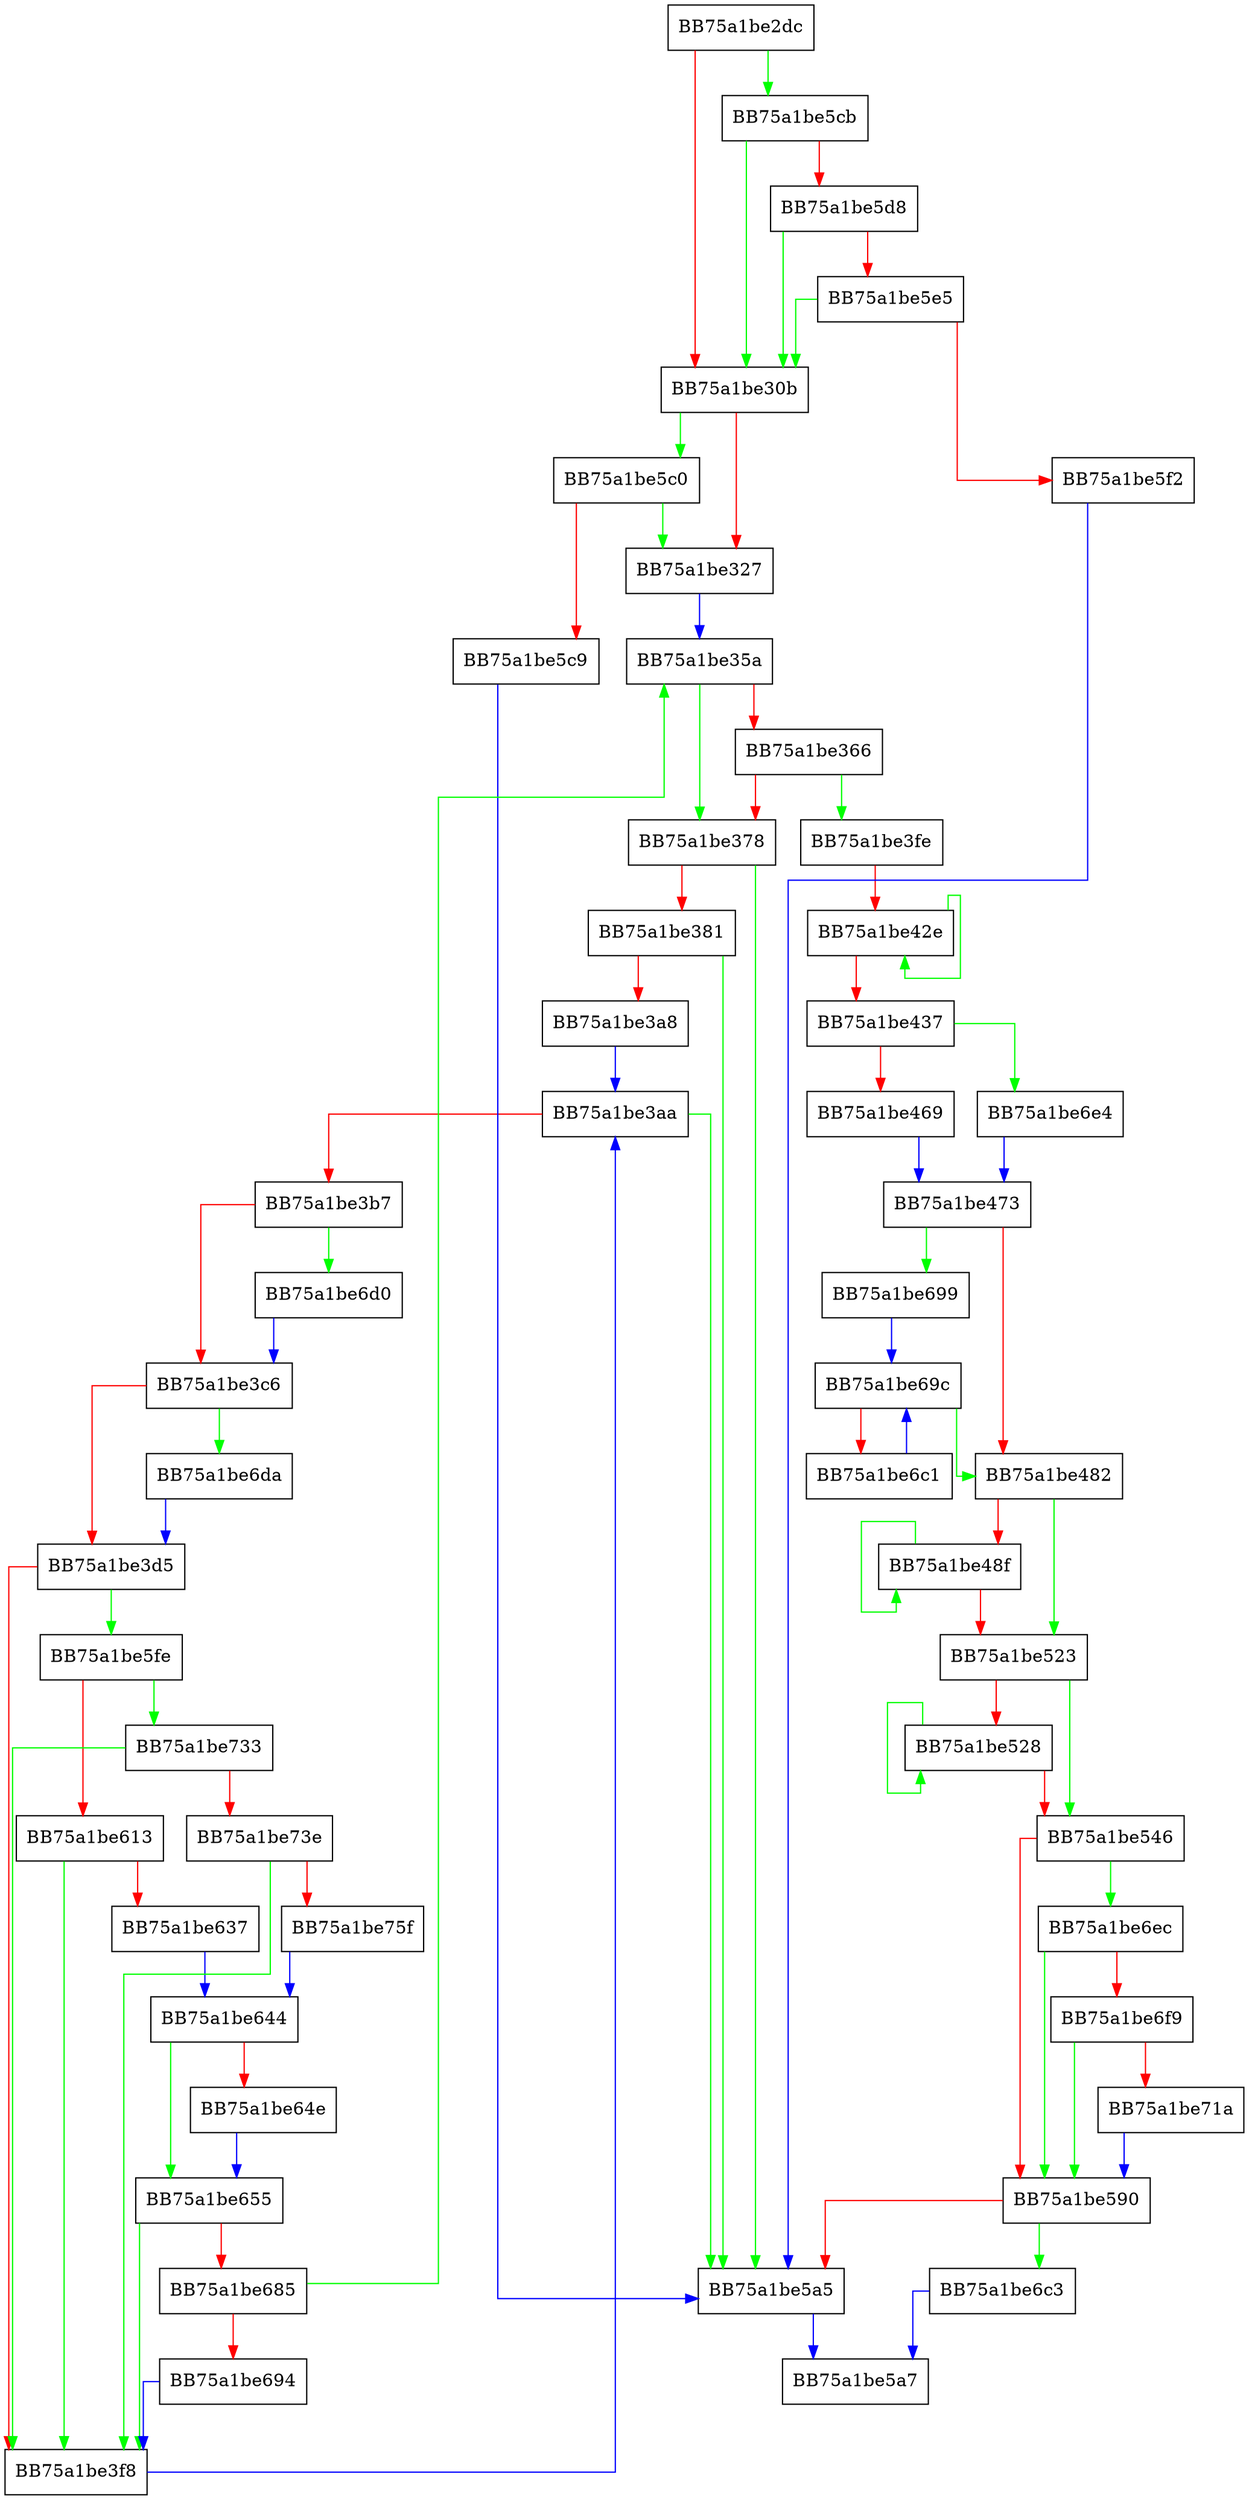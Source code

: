 digraph scan_compiler_worker {
  node [shape="box"];
  graph [splines=ortho];
  BB75a1be2dc -> BB75a1be5cb [color="green"];
  BB75a1be2dc -> BB75a1be30b [color="red"];
  BB75a1be30b -> BB75a1be5c0 [color="green"];
  BB75a1be30b -> BB75a1be327 [color="red"];
  BB75a1be327 -> BB75a1be35a [color="blue"];
  BB75a1be35a -> BB75a1be378 [color="green"];
  BB75a1be35a -> BB75a1be366 [color="red"];
  BB75a1be366 -> BB75a1be3fe [color="green"];
  BB75a1be366 -> BB75a1be378 [color="red"];
  BB75a1be378 -> BB75a1be5a5 [color="green"];
  BB75a1be378 -> BB75a1be381 [color="red"];
  BB75a1be381 -> BB75a1be5a5 [color="green"];
  BB75a1be381 -> BB75a1be3a8 [color="red"];
  BB75a1be3a8 -> BB75a1be3aa [color="blue"];
  BB75a1be3aa -> BB75a1be5a5 [color="green"];
  BB75a1be3aa -> BB75a1be3b7 [color="red"];
  BB75a1be3b7 -> BB75a1be6d0 [color="green"];
  BB75a1be3b7 -> BB75a1be3c6 [color="red"];
  BB75a1be3c6 -> BB75a1be6da [color="green"];
  BB75a1be3c6 -> BB75a1be3d5 [color="red"];
  BB75a1be3d5 -> BB75a1be5fe [color="green"];
  BB75a1be3d5 -> BB75a1be3f8 [color="red"];
  BB75a1be3f8 -> BB75a1be3aa [color="blue"];
  BB75a1be3fe -> BB75a1be42e [color="red"];
  BB75a1be42e -> BB75a1be42e [color="green"];
  BB75a1be42e -> BB75a1be437 [color="red"];
  BB75a1be437 -> BB75a1be6e4 [color="green"];
  BB75a1be437 -> BB75a1be469 [color="red"];
  BB75a1be469 -> BB75a1be473 [color="blue"];
  BB75a1be473 -> BB75a1be699 [color="green"];
  BB75a1be473 -> BB75a1be482 [color="red"];
  BB75a1be482 -> BB75a1be523 [color="green"];
  BB75a1be482 -> BB75a1be48f [color="red"];
  BB75a1be48f -> BB75a1be48f [color="green"];
  BB75a1be48f -> BB75a1be523 [color="red"];
  BB75a1be523 -> BB75a1be546 [color="green"];
  BB75a1be523 -> BB75a1be528 [color="red"];
  BB75a1be528 -> BB75a1be528 [color="green"];
  BB75a1be528 -> BB75a1be546 [color="red"];
  BB75a1be546 -> BB75a1be6ec [color="green"];
  BB75a1be546 -> BB75a1be590 [color="red"];
  BB75a1be590 -> BB75a1be6c3 [color="green"];
  BB75a1be590 -> BB75a1be5a5 [color="red"];
  BB75a1be5a5 -> BB75a1be5a7 [color="blue"];
  BB75a1be5c0 -> BB75a1be327 [color="green"];
  BB75a1be5c0 -> BB75a1be5c9 [color="red"];
  BB75a1be5c9 -> BB75a1be5a5 [color="blue"];
  BB75a1be5cb -> BB75a1be30b [color="green"];
  BB75a1be5cb -> BB75a1be5d8 [color="red"];
  BB75a1be5d8 -> BB75a1be30b [color="green"];
  BB75a1be5d8 -> BB75a1be5e5 [color="red"];
  BB75a1be5e5 -> BB75a1be30b [color="green"];
  BB75a1be5e5 -> BB75a1be5f2 [color="red"];
  BB75a1be5f2 -> BB75a1be5a5 [color="blue"];
  BB75a1be5fe -> BB75a1be733 [color="green"];
  BB75a1be5fe -> BB75a1be613 [color="red"];
  BB75a1be613 -> BB75a1be3f8 [color="green"];
  BB75a1be613 -> BB75a1be637 [color="red"];
  BB75a1be637 -> BB75a1be644 [color="blue"];
  BB75a1be644 -> BB75a1be655 [color="green"];
  BB75a1be644 -> BB75a1be64e [color="red"];
  BB75a1be64e -> BB75a1be655 [color="blue"];
  BB75a1be655 -> BB75a1be3f8 [color="green"];
  BB75a1be655 -> BB75a1be685 [color="red"];
  BB75a1be685 -> BB75a1be35a [color="green"];
  BB75a1be685 -> BB75a1be694 [color="red"];
  BB75a1be694 -> BB75a1be3f8 [color="blue"];
  BB75a1be699 -> BB75a1be69c [color="blue"];
  BB75a1be69c -> BB75a1be482 [color="green"];
  BB75a1be69c -> BB75a1be6c1 [color="red"];
  BB75a1be6c1 -> BB75a1be69c [color="blue"];
  BB75a1be6c3 -> BB75a1be5a7 [color="blue"];
  BB75a1be6d0 -> BB75a1be3c6 [color="blue"];
  BB75a1be6da -> BB75a1be3d5 [color="blue"];
  BB75a1be6e4 -> BB75a1be473 [color="blue"];
  BB75a1be6ec -> BB75a1be590 [color="green"];
  BB75a1be6ec -> BB75a1be6f9 [color="red"];
  BB75a1be6f9 -> BB75a1be590 [color="green"];
  BB75a1be6f9 -> BB75a1be71a [color="red"];
  BB75a1be71a -> BB75a1be590 [color="blue"];
  BB75a1be733 -> BB75a1be3f8 [color="green"];
  BB75a1be733 -> BB75a1be73e [color="red"];
  BB75a1be73e -> BB75a1be3f8 [color="green"];
  BB75a1be73e -> BB75a1be75f [color="red"];
  BB75a1be75f -> BB75a1be644 [color="blue"];
}